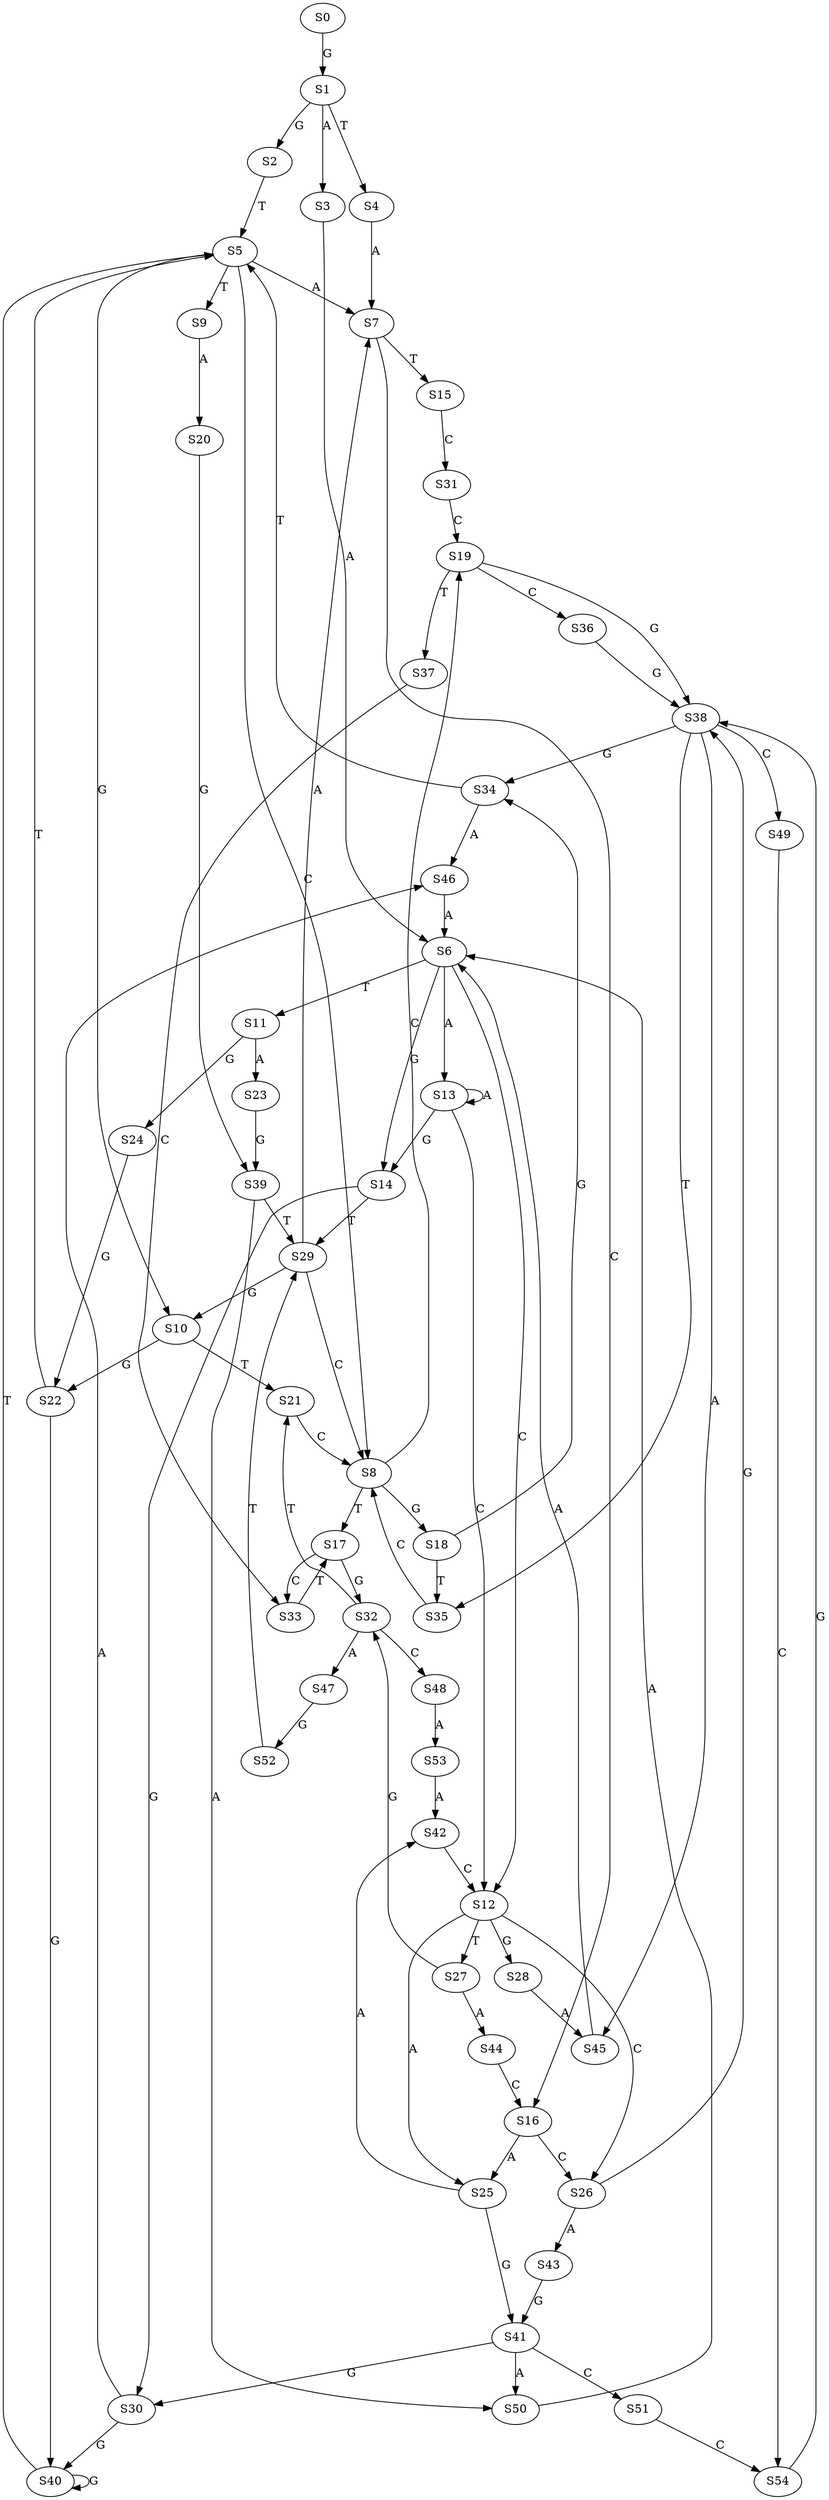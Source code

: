 strict digraph  {
	S0 -> S1 [ label = G ];
	S1 -> S2 [ label = G ];
	S1 -> S3 [ label = A ];
	S1 -> S4 [ label = T ];
	S2 -> S5 [ label = T ];
	S3 -> S6 [ label = A ];
	S4 -> S7 [ label = A ];
	S5 -> S7 [ label = A ];
	S5 -> S8 [ label = C ];
	S5 -> S9 [ label = T ];
	S5 -> S10 [ label = G ];
	S6 -> S11 [ label = T ];
	S6 -> S12 [ label = C ];
	S6 -> S13 [ label = A ];
	S6 -> S14 [ label = G ];
	S7 -> S15 [ label = T ];
	S7 -> S16 [ label = C ];
	S8 -> S17 [ label = T ];
	S8 -> S18 [ label = G ];
	S8 -> S19 [ label = C ];
	S9 -> S20 [ label = A ];
	S10 -> S21 [ label = T ];
	S10 -> S22 [ label = G ];
	S11 -> S23 [ label = A ];
	S11 -> S24 [ label = G ];
	S12 -> S25 [ label = A ];
	S12 -> S26 [ label = C ];
	S12 -> S27 [ label = T ];
	S12 -> S28 [ label = G ];
	S13 -> S14 [ label = G ];
	S13 -> S12 [ label = C ];
	S13 -> S13 [ label = A ];
	S14 -> S29 [ label = T ];
	S14 -> S30 [ label = G ];
	S15 -> S31 [ label = C ];
	S16 -> S25 [ label = A ];
	S16 -> S26 [ label = C ];
	S17 -> S32 [ label = G ];
	S17 -> S33 [ label = C ];
	S18 -> S34 [ label = G ];
	S18 -> S35 [ label = T ];
	S19 -> S36 [ label = C ];
	S19 -> S37 [ label = T ];
	S19 -> S38 [ label = G ];
	S20 -> S39 [ label = G ];
	S21 -> S8 [ label = C ];
	S22 -> S40 [ label = G ];
	S22 -> S5 [ label = T ];
	S23 -> S39 [ label = G ];
	S24 -> S22 [ label = G ];
	S25 -> S41 [ label = G ];
	S25 -> S42 [ label = A ];
	S26 -> S43 [ label = A ];
	S26 -> S38 [ label = G ];
	S27 -> S32 [ label = G ];
	S27 -> S44 [ label = A ];
	S28 -> S45 [ label = A ];
	S29 -> S7 [ label = A ];
	S29 -> S8 [ label = C ];
	S29 -> S10 [ label = G ];
	S30 -> S46 [ label = A ];
	S30 -> S40 [ label = G ];
	S31 -> S19 [ label = C ];
	S32 -> S47 [ label = A ];
	S32 -> S21 [ label = T ];
	S32 -> S48 [ label = C ];
	S33 -> S17 [ label = T ];
	S34 -> S46 [ label = A ];
	S34 -> S5 [ label = T ];
	S35 -> S8 [ label = C ];
	S36 -> S38 [ label = G ];
	S37 -> S33 [ label = C ];
	S38 -> S45 [ label = A ];
	S38 -> S35 [ label = T ];
	S38 -> S34 [ label = G ];
	S38 -> S49 [ label = C ];
	S39 -> S29 [ label = T ];
	S39 -> S50 [ label = A ];
	S40 -> S5 [ label = T ];
	S40 -> S40 [ label = G ];
	S41 -> S30 [ label = G ];
	S41 -> S51 [ label = C ];
	S41 -> S50 [ label = A ];
	S42 -> S12 [ label = C ];
	S43 -> S41 [ label = G ];
	S44 -> S16 [ label = C ];
	S45 -> S6 [ label = A ];
	S46 -> S6 [ label = A ];
	S47 -> S52 [ label = G ];
	S48 -> S53 [ label = A ];
	S49 -> S54 [ label = C ];
	S50 -> S6 [ label = A ];
	S51 -> S54 [ label = C ];
	S52 -> S29 [ label = T ];
	S53 -> S42 [ label = A ];
	S54 -> S38 [ label = G ];
}
